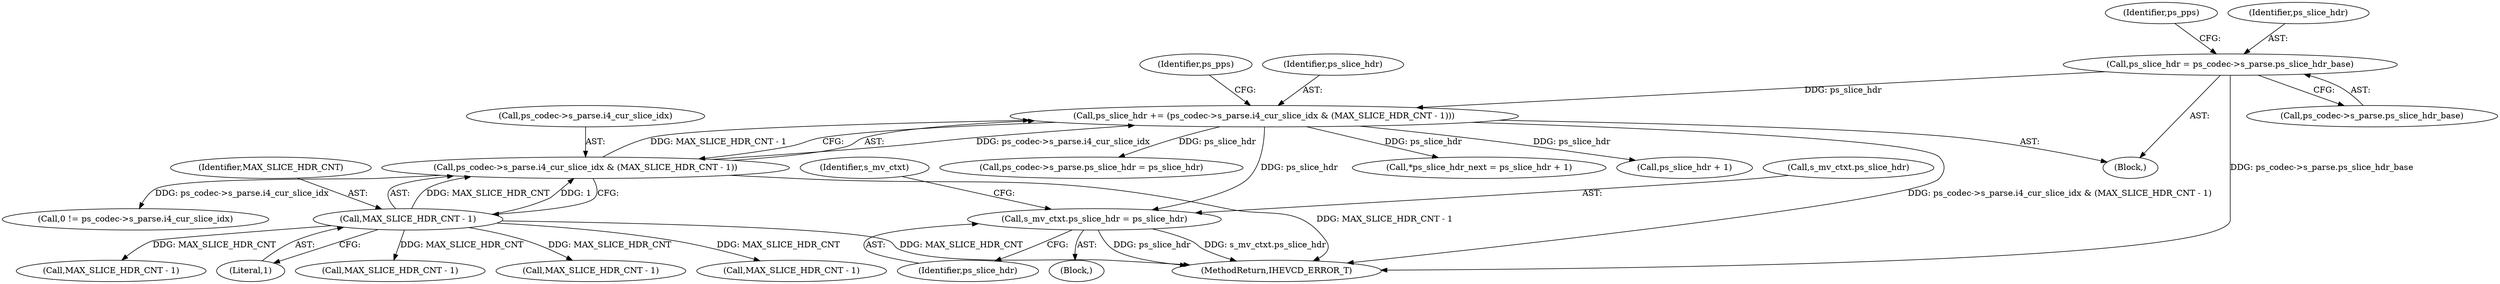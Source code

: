digraph "0_Android_bcfc7124f6ef9f1ec128fb2e90de774a5b33d199_0@pointer" {
"1003218" [label="(Call,s_mv_ctxt.ps_slice_hdr = ps_slice_hdr)"];
"1000235" [label="(Call,ps_slice_hdr += (ps_codec->s_parse.i4_cur_slice_idx & (MAX_SLICE_HDR_CNT - 1)))"];
"1000237" [label="(Call,ps_codec->s_parse.i4_cur_slice_idx & (MAX_SLICE_HDR_CNT - 1))"];
"1000243" [label="(Call,MAX_SLICE_HDR_CNT - 1)"];
"1000214" [label="(Call,ps_slice_hdr = ps_codec->s_parse.ps_slice_hdr_base)"];
"1005079" [label="(MethodReturn,IHEVCD_ERROR_T)"];
"1000244" [label="(Identifier,MAX_SLICE_HDR_CNT)"];
"1004718" [label="(Call,MAX_SLICE_HDR_CNT - 1)"];
"1000661" [label="(Call,MAX_SLICE_HDR_CNT - 1)"];
"1000283" [label="(Call,MAX_SLICE_HDR_CNT - 1)"];
"1000237" [label="(Call,ps_codec->s_parse.i4_cur_slice_idx & (MAX_SLICE_HDR_CNT - 1))"];
"1000588" [label="(Call,MAX_SLICE_HDR_CNT - 1)"];
"1000235" [label="(Call,ps_slice_hdr += (ps_codec->s_parse.i4_cur_slice_idx & (MAX_SLICE_HDR_CNT - 1)))"];
"1003225" [label="(Identifier,s_mv_ctxt)"];
"1000346" [label="(Call,ps_codec->s_parse.ps_slice_hdr = ps_slice_hdr)"];
"1003218" [label="(Call,s_mv_ctxt.ps_slice_hdr = ps_slice_hdr)"];
"1003219" [label="(Call,s_mv_ctxt.ps_slice_hdr)"];
"1004576" [label="(Call,*ps_slice_hdr_next = ps_slice_hdr + 1)"];
"1000216" [label="(Call,ps_codec->s_parse.ps_slice_hdr_base)"];
"1000257" [label="(Call,0 != ps_codec->s_parse.i4_cur_slice_idx)"];
"1004578" [label="(Call,ps_slice_hdr + 1)"];
"1003207" [label="(Block,)"];
"1000222" [label="(Identifier,ps_pps)"];
"1000238" [label="(Call,ps_codec->s_parse.i4_cur_slice_idx)"];
"1000214" [label="(Call,ps_slice_hdr = ps_codec->s_parse.ps_slice_hdr_base)"];
"1000236" [label="(Identifier,ps_slice_hdr)"];
"1000247" [label="(Identifier,ps_pps)"];
"1003222" [label="(Identifier,ps_slice_hdr)"];
"1000245" [label="(Literal,1)"];
"1000243" [label="(Call,MAX_SLICE_HDR_CNT - 1)"];
"1000190" [label="(Block,)"];
"1000215" [label="(Identifier,ps_slice_hdr)"];
"1003218" -> "1003207"  [label="AST: "];
"1003218" -> "1003222"  [label="CFG: "];
"1003219" -> "1003218"  [label="AST: "];
"1003222" -> "1003218"  [label="AST: "];
"1003225" -> "1003218"  [label="CFG: "];
"1003218" -> "1005079"  [label="DDG: ps_slice_hdr"];
"1003218" -> "1005079"  [label="DDG: s_mv_ctxt.ps_slice_hdr"];
"1000235" -> "1003218"  [label="DDG: ps_slice_hdr"];
"1000235" -> "1000190"  [label="AST: "];
"1000235" -> "1000237"  [label="CFG: "];
"1000236" -> "1000235"  [label="AST: "];
"1000237" -> "1000235"  [label="AST: "];
"1000247" -> "1000235"  [label="CFG: "];
"1000235" -> "1005079"  [label="DDG: ps_codec->s_parse.i4_cur_slice_idx & (MAX_SLICE_HDR_CNT - 1)"];
"1000237" -> "1000235"  [label="DDG: ps_codec->s_parse.i4_cur_slice_idx"];
"1000237" -> "1000235"  [label="DDG: MAX_SLICE_HDR_CNT - 1"];
"1000214" -> "1000235"  [label="DDG: ps_slice_hdr"];
"1000235" -> "1000346"  [label="DDG: ps_slice_hdr"];
"1000235" -> "1004576"  [label="DDG: ps_slice_hdr"];
"1000235" -> "1004578"  [label="DDG: ps_slice_hdr"];
"1000237" -> "1000243"  [label="CFG: "];
"1000238" -> "1000237"  [label="AST: "];
"1000243" -> "1000237"  [label="AST: "];
"1000237" -> "1005079"  [label="DDG: MAX_SLICE_HDR_CNT - 1"];
"1000243" -> "1000237"  [label="DDG: MAX_SLICE_HDR_CNT"];
"1000243" -> "1000237"  [label="DDG: 1"];
"1000237" -> "1000257"  [label="DDG: ps_codec->s_parse.i4_cur_slice_idx"];
"1000243" -> "1000245"  [label="CFG: "];
"1000244" -> "1000243"  [label="AST: "];
"1000245" -> "1000243"  [label="AST: "];
"1000243" -> "1005079"  [label="DDG: MAX_SLICE_HDR_CNT"];
"1000243" -> "1000283"  [label="DDG: MAX_SLICE_HDR_CNT"];
"1000243" -> "1000588"  [label="DDG: MAX_SLICE_HDR_CNT"];
"1000243" -> "1000661"  [label="DDG: MAX_SLICE_HDR_CNT"];
"1000243" -> "1004718"  [label="DDG: MAX_SLICE_HDR_CNT"];
"1000214" -> "1000190"  [label="AST: "];
"1000214" -> "1000216"  [label="CFG: "];
"1000215" -> "1000214"  [label="AST: "];
"1000216" -> "1000214"  [label="AST: "];
"1000222" -> "1000214"  [label="CFG: "];
"1000214" -> "1005079"  [label="DDG: ps_codec->s_parse.ps_slice_hdr_base"];
}
